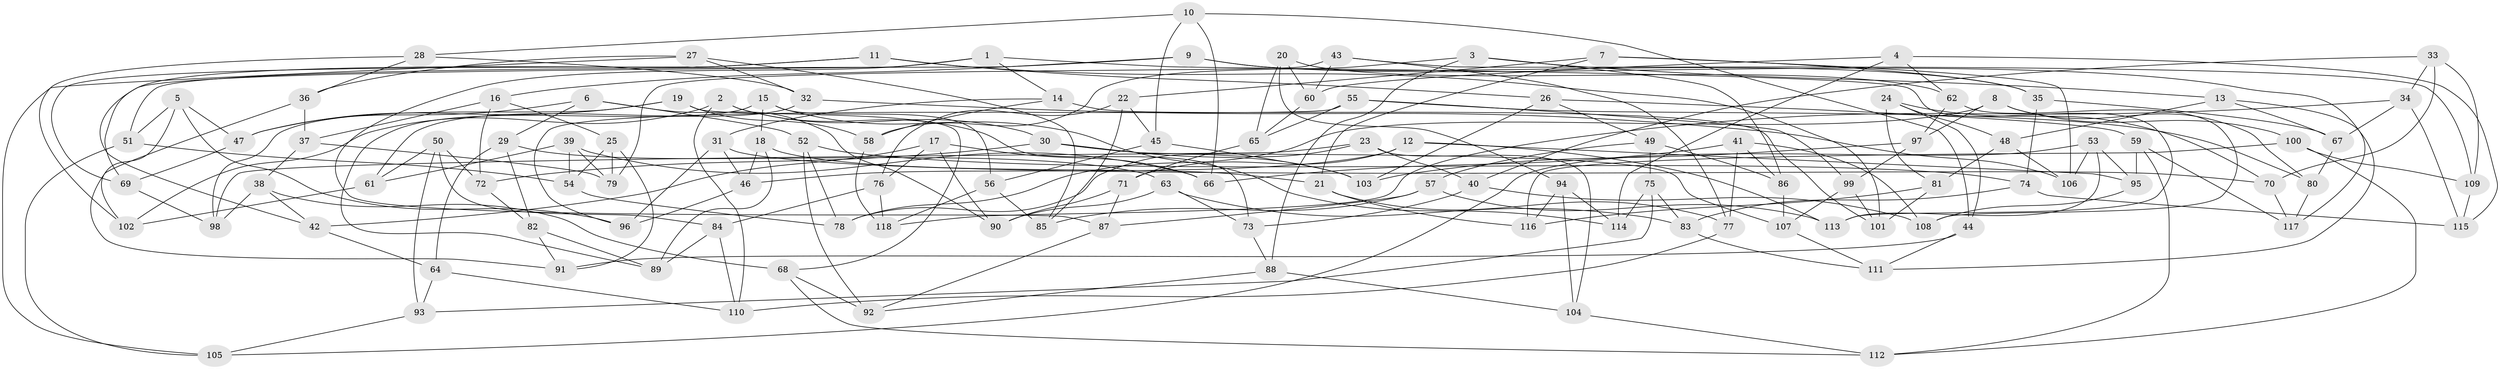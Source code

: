 // coarse degree distribution, {3: 0.14893617021276595, 4: 0.3829787234042553, 5: 0.23404255319148937, 7: 0.02127659574468085, 6: 0.0425531914893617, 10: 0.0425531914893617, 9: 0.06382978723404255, 15: 0.02127659574468085, 11: 0.02127659574468085, 14: 0.02127659574468085}
// Generated by graph-tools (version 1.1) at 2025/01/03/04/25 22:01:59]
// undirected, 118 vertices, 236 edges
graph export_dot {
graph [start="1"]
  node [color=gray90,style=filled];
  1;
  2;
  3;
  4;
  5;
  6;
  7;
  8;
  9;
  10;
  11;
  12;
  13;
  14;
  15;
  16;
  17;
  18;
  19;
  20;
  21;
  22;
  23;
  24;
  25;
  26;
  27;
  28;
  29;
  30;
  31;
  32;
  33;
  34;
  35;
  36;
  37;
  38;
  39;
  40;
  41;
  42;
  43;
  44;
  45;
  46;
  47;
  48;
  49;
  50;
  51;
  52;
  53;
  54;
  55;
  56;
  57;
  58;
  59;
  60;
  61;
  62;
  63;
  64;
  65;
  66;
  67;
  68;
  69;
  70;
  71;
  72;
  73;
  74;
  75;
  76;
  77;
  78;
  79;
  80;
  81;
  82;
  83;
  84;
  85;
  86;
  87;
  88;
  89;
  90;
  91;
  92;
  93;
  94;
  95;
  96;
  97;
  98;
  99;
  100;
  101;
  102;
  103;
  104;
  105;
  106;
  107;
  108;
  109;
  110;
  111;
  112;
  113;
  114;
  115;
  116;
  117;
  118;
  1 -- 113;
  1 -- 69;
  1 -- 14;
  1 -- 87;
  2 -- 73;
  2 -- 30;
  2 -- 110;
  2 -- 102;
  3 -- 58;
  3 -- 86;
  3 -- 13;
  3 -- 88;
  4 -- 62;
  4 -- 115;
  4 -- 60;
  4 -- 114;
  5 -- 47;
  5 -- 51;
  5 -- 102;
  5 -- 96;
  6 -- 47;
  6 -- 90;
  6 -- 29;
  6 -- 52;
  7 -- 21;
  7 -- 22;
  7 -- 106;
  7 -- 35;
  8 -- 100;
  8 -- 80;
  8 -- 97;
  8 -- 78;
  9 -- 35;
  9 -- 51;
  9 -- 117;
  9 -- 16;
  10 -- 66;
  10 -- 28;
  10 -- 44;
  10 -- 45;
  11 -- 42;
  11 -- 26;
  11 -- 69;
  11 -- 101;
  12 -- 95;
  12 -- 113;
  12 -- 71;
  12 -- 46;
  13 -- 67;
  13 -- 111;
  13 -- 48;
  14 -- 58;
  14 -- 101;
  14 -- 31;
  15 -- 89;
  15 -- 56;
  15 -- 18;
  15 -- 114;
  16 -- 25;
  16 -- 37;
  16 -- 72;
  17 -- 90;
  17 -- 66;
  17 -- 42;
  17 -- 76;
  18 -- 21;
  18 -- 89;
  18 -- 46;
  19 -- 98;
  19 -- 47;
  19 -- 58;
  19 -- 68;
  20 -- 62;
  20 -- 60;
  20 -- 94;
  20 -- 65;
  21 -- 116;
  21 -- 77;
  22 -- 76;
  22 -- 45;
  22 -- 85;
  23 -- 40;
  23 -- 98;
  23 -- 104;
  23 -- 78;
  24 -- 70;
  24 -- 48;
  24 -- 81;
  24 -- 44;
  25 -- 79;
  25 -- 91;
  25 -- 54;
  26 -- 59;
  26 -- 49;
  26 -- 103;
  27 -- 105;
  27 -- 36;
  27 -- 85;
  27 -- 32;
  28 -- 36;
  28 -- 32;
  28 -- 102;
  29 -- 64;
  29 -- 63;
  29 -- 82;
  30 -- 103;
  30 -- 72;
  30 -- 107;
  31 -- 96;
  31 -- 46;
  31 -- 70;
  32 -- 61;
  32 -- 106;
  33 -- 109;
  33 -- 34;
  33 -- 70;
  33 -- 40;
  34 -- 115;
  34 -- 67;
  34 -- 118;
  35 -- 67;
  35 -- 74;
  36 -- 37;
  36 -- 91;
  37 -- 38;
  37 -- 79;
  38 -- 98;
  38 -- 68;
  38 -- 42;
  39 -- 66;
  39 -- 79;
  39 -- 61;
  39 -- 54;
  40 -- 73;
  40 -- 108;
  41 -- 77;
  41 -- 86;
  41 -- 66;
  41 -- 108;
  42 -- 64;
  43 -- 109;
  43 -- 77;
  43 -- 60;
  43 -- 79;
  44 -- 91;
  44 -- 111;
  45 -- 56;
  45 -- 103;
  46 -- 96;
  47 -- 69;
  48 -- 81;
  48 -- 106;
  49 -- 57;
  49 -- 86;
  49 -- 75;
  50 -- 84;
  50 -- 72;
  50 -- 93;
  50 -- 61;
  51 -- 105;
  51 -- 54;
  52 -- 92;
  52 -- 78;
  52 -- 74;
  53 -- 95;
  53 -- 105;
  53 -- 106;
  53 -- 113;
  54 -- 78;
  55 -- 80;
  55 -- 96;
  55 -- 65;
  55 -- 99;
  56 -- 118;
  56 -- 85;
  57 -- 113;
  57 -- 85;
  57 -- 87;
  58 -- 118;
  59 -- 117;
  59 -- 112;
  59 -- 95;
  60 -- 65;
  61 -- 102;
  62 -- 97;
  62 -- 108;
  63 -- 90;
  63 -- 73;
  63 -- 83;
  64 -- 110;
  64 -- 93;
  65 -- 71;
  67 -- 80;
  68 -- 112;
  68 -- 92;
  69 -- 98;
  70 -- 117;
  71 -- 90;
  71 -- 87;
  72 -- 82;
  73 -- 88;
  74 -- 115;
  74 -- 83;
  75 -- 93;
  75 -- 83;
  75 -- 114;
  76 -- 118;
  76 -- 84;
  77 -- 110;
  80 -- 117;
  81 -- 101;
  81 -- 116;
  82 -- 89;
  82 -- 91;
  83 -- 111;
  84 -- 89;
  84 -- 110;
  86 -- 107;
  87 -- 92;
  88 -- 104;
  88 -- 92;
  93 -- 105;
  94 -- 114;
  94 -- 116;
  94 -- 104;
  95 -- 108;
  97 -- 103;
  97 -- 99;
  99 -- 107;
  99 -- 101;
  100 -- 109;
  100 -- 112;
  100 -- 116;
  104 -- 112;
  107 -- 111;
  109 -- 115;
}
